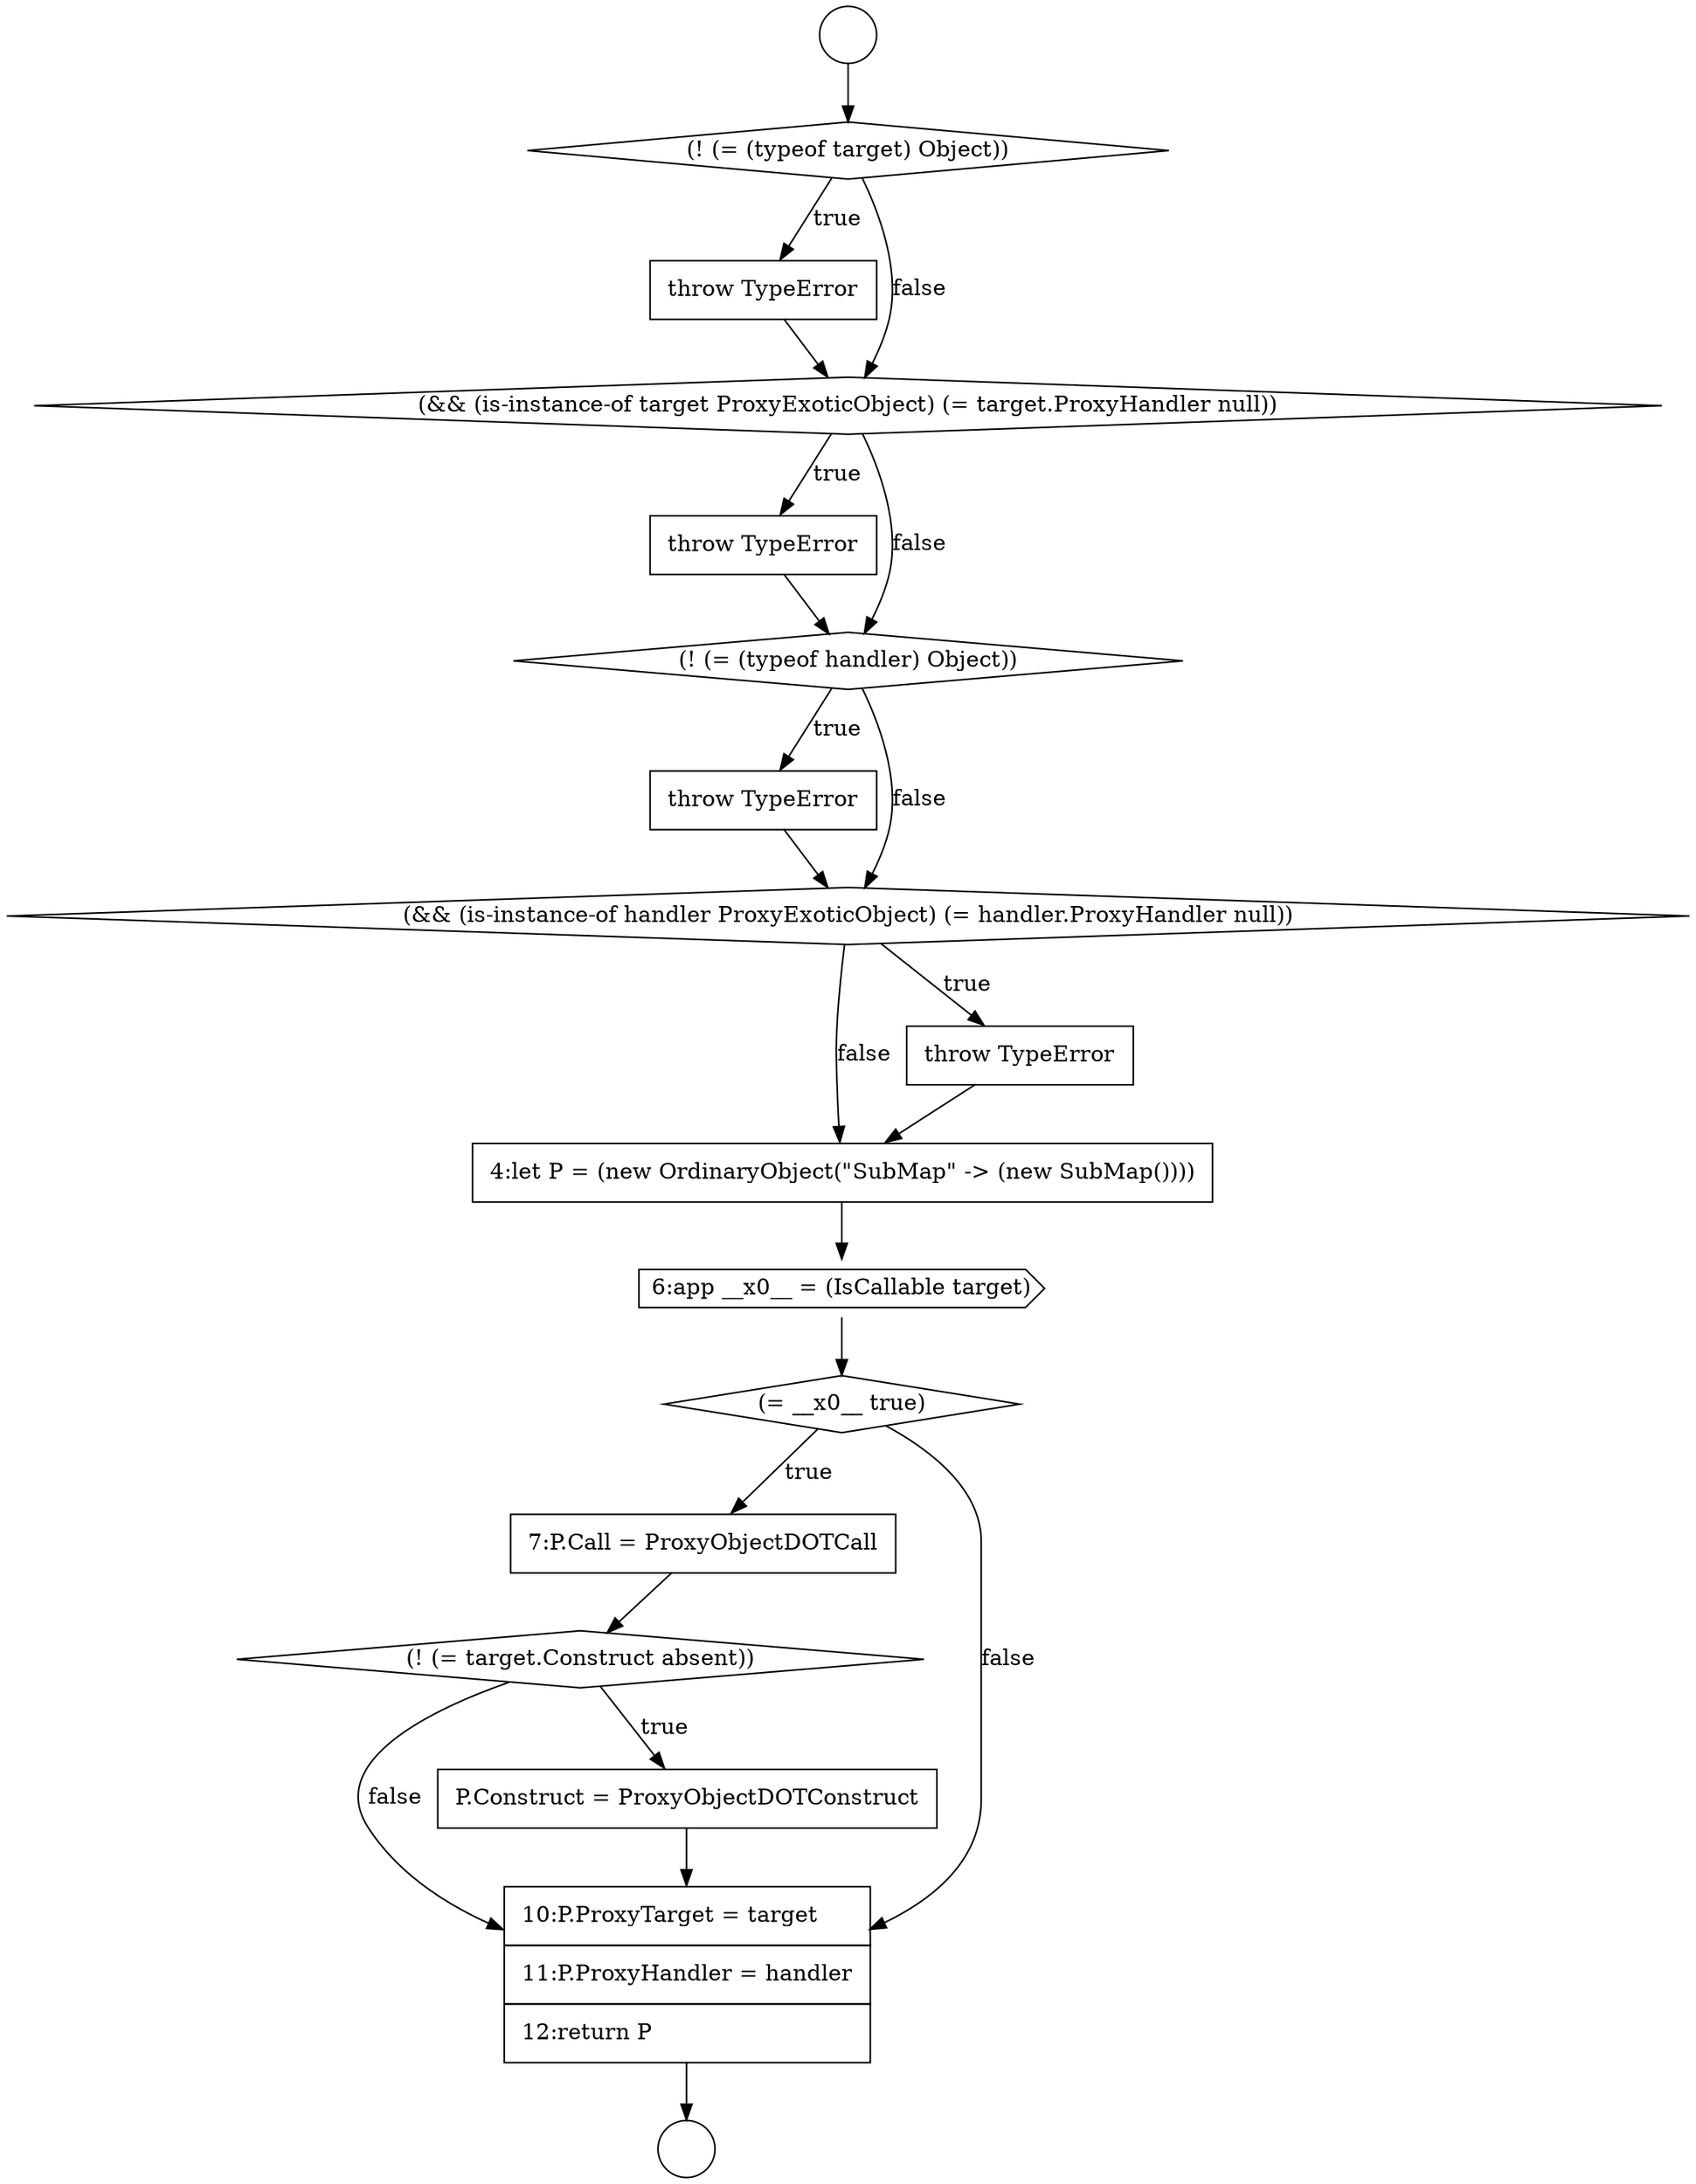 digraph {
  node0 [shape=circle label=" " color="black" fillcolor="white" style=filled]
  node5 [shape=none, margin=0, label=<<font color="black">
    <table border="0" cellborder="1" cellspacing="0" cellpadding="10">
      <tr><td align="left">throw TypeError</td></tr>
    </table>
  </font>> color="black" fillcolor="white" style=filled]
  node10 [shape=none, margin=0, label=<<font color="black">
    <table border="0" cellborder="1" cellspacing="0" cellpadding="10">
      <tr><td align="left">4:let P = (new OrdinaryObject(&quot;SubMap&quot; -&gt; (new SubMap())))</td></tr>
    </table>
  </font>> color="black" fillcolor="white" style=filled]
  node14 [shape=diamond, label=<<font color="black">(! (= target.Construct absent))</font>> color="black" fillcolor="white" style=filled]
  node1 [shape=circle label=" " color="black" fillcolor="white" style=filled]
  node6 [shape=diamond, label=<<font color="black">(! (= (typeof handler) Object))</font>> color="black" fillcolor="white" style=filled]
  node9 [shape=none, margin=0, label=<<font color="black">
    <table border="0" cellborder="1" cellspacing="0" cellpadding="10">
      <tr><td align="left">throw TypeError</td></tr>
    </table>
  </font>> color="black" fillcolor="white" style=filled]
  node13 [shape=none, margin=0, label=<<font color="black">
    <table border="0" cellborder="1" cellspacing="0" cellpadding="10">
      <tr><td align="left">7:P.Call = ProxyObjectDOTCall</td></tr>
    </table>
  </font>> color="black" fillcolor="white" style=filled]
  node2 [shape=diamond, label=<<font color="black">(! (= (typeof target) Object))</font>> color="black" fillcolor="white" style=filled]
  node12 [shape=diamond, label=<<font color="black">(= __x0__ true)</font>> color="black" fillcolor="white" style=filled]
  node7 [shape=none, margin=0, label=<<font color="black">
    <table border="0" cellborder="1" cellspacing="0" cellpadding="10">
      <tr><td align="left">throw TypeError</td></tr>
    </table>
  </font>> color="black" fillcolor="white" style=filled]
  node3 [shape=none, margin=0, label=<<font color="black">
    <table border="0" cellborder="1" cellspacing="0" cellpadding="10">
      <tr><td align="left">throw TypeError</td></tr>
    </table>
  </font>> color="black" fillcolor="white" style=filled]
  node16 [shape=none, margin=0, label=<<font color="black">
    <table border="0" cellborder="1" cellspacing="0" cellpadding="10">
      <tr><td align="left">10:P.ProxyTarget = target</td></tr>
      <tr><td align="left">11:P.ProxyHandler = handler</td></tr>
      <tr><td align="left">12:return P</td></tr>
    </table>
  </font>> color="black" fillcolor="white" style=filled]
  node11 [shape=cds, label=<<font color="black">6:app __x0__ = (IsCallable target)</font>> color="black" fillcolor="white" style=filled]
  node8 [shape=diamond, label=<<font color="black">(&amp;&amp; (is-instance-of handler ProxyExoticObject) (= handler.ProxyHandler null))</font>> color="black" fillcolor="white" style=filled]
  node4 [shape=diamond, label=<<font color="black">(&amp;&amp; (is-instance-of target ProxyExoticObject) (= target.ProxyHandler null))</font>> color="black" fillcolor="white" style=filled]
  node15 [shape=none, margin=0, label=<<font color="black">
    <table border="0" cellborder="1" cellspacing="0" cellpadding="10">
      <tr><td align="left">P.Construct = ProxyObjectDOTConstruct</td></tr>
    </table>
  </font>> color="black" fillcolor="white" style=filled]
  node15 -> node16 [ color="black"]
  node11 -> node12 [ color="black"]
  node13 -> node14 [ color="black"]
  node0 -> node2 [ color="black"]
  node2 -> node3 [label=<<font color="black">true</font>> color="black"]
  node2 -> node4 [label=<<font color="black">false</font>> color="black"]
  node9 -> node10 [ color="black"]
  node12 -> node13 [label=<<font color="black">true</font>> color="black"]
  node12 -> node16 [label=<<font color="black">false</font>> color="black"]
  node10 -> node11 [ color="black"]
  node4 -> node5 [label=<<font color="black">true</font>> color="black"]
  node4 -> node6 [label=<<font color="black">false</font>> color="black"]
  node8 -> node9 [label=<<font color="black">true</font>> color="black"]
  node8 -> node10 [label=<<font color="black">false</font>> color="black"]
  node14 -> node15 [label=<<font color="black">true</font>> color="black"]
  node14 -> node16 [label=<<font color="black">false</font>> color="black"]
  node5 -> node6 [ color="black"]
  node16 -> node1 [ color="black"]
  node3 -> node4 [ color="black"]
  node6 -> node7 [label=<<font color="black">true</font>> color="black"]
  node6 -> node8 [label=<<font color="black">false</font>> color="black"]
  node7 -> node8 [ color="black"]
}
